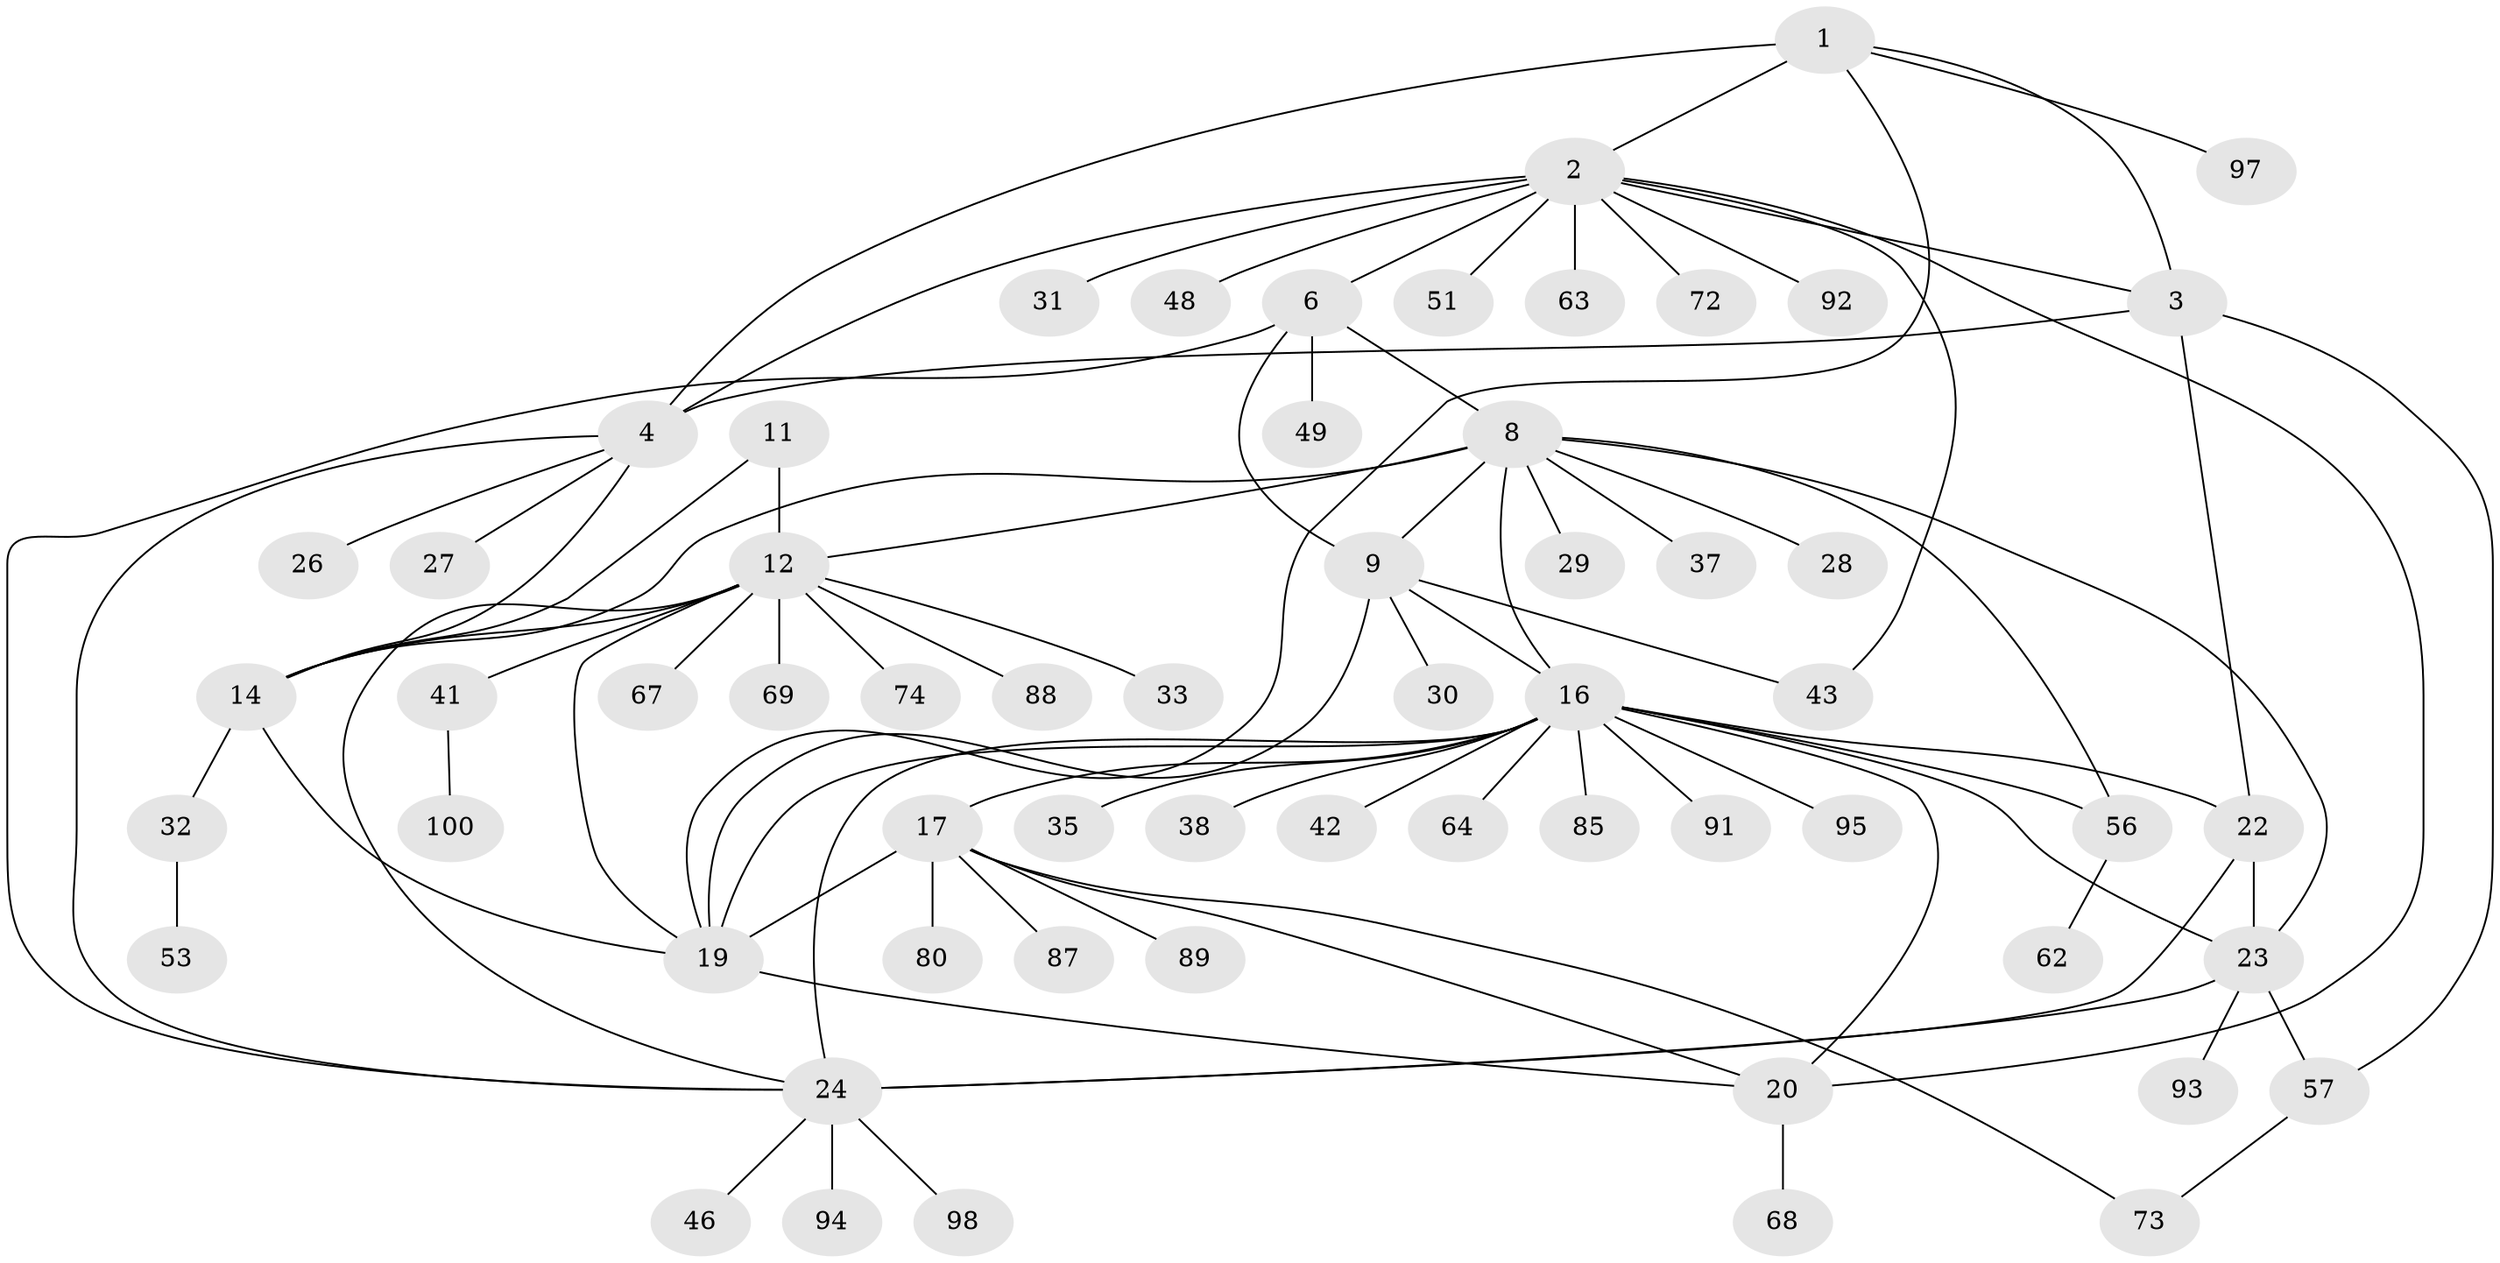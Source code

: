 // original degree distribution, {6: 0.05, 13: 0.02, 8: 0.03, 5: 0.03, 7: 0.04, 4: 0.03, 9: 0.05, 12: 0.01, 1: 0.53, 3: 0.05, 2: 0.16}
// Generated by graph-tools (version 1.1) at 2025/19/03/04/25 18:19:40]
// undirected, 60 vertices, 87 edges
graph export_dot {
graph [start="1"]
  node [color=gray90,style=filled];
  1;
  2;
  3;
  4 [super="+5"];
  6 [super="+34+50+7"];
  8 [super="+36+10+61"];
  9 [super="+52"];
  11;
  12 [super="+15+13+84+60"];
  14 [super="+39"];
  16 [super="+21+18"];
  17;
  19 [super="+59+66+44+40"];
  20;
  22;
  23;
  24 [super="+25"];
  26;
  27 [super="+55+90"];
  28;
  29;
  30;
  31;
  32;
  33 [super="+79"];
  35;
  37;
  38;
  41;
  42;
  43;
  46;
  48;
  49;
  51;
  53;
  56;
  57;
  62;
  63;
  64;
  67;
  68;
  69;
  72;
  73;
  74 [super="+81"];
  80;
  85;
  87;
  88;
  89;
  91;
  92;
  93;
  94;
  95;
  97;
  98;
  100;
  1 -- 2;
  1 -- 3;
  1 -- 4 [weight=2];
  1 -- 97;
  1 -- 19;
  2 -- 3;
  2 -- 4 [weight=2];
  2 -- 6;
  2 -- 20;
  2 -- 31;
  2 -- 43;
  2 -- 48;
  2 -- 51;
  2 -- 63;
  2 -- 72;
  2 -- 92;
  3 -- 4 [weight=2];
  3 -- 22;
  3 -- 57;
  4 -- 14;
  4 -- 26;
  4 -- 27;
  4 -- 24;
  6 -- 8 [weight=4];
  6 -- 9 [weight=2];
  6 -- 49;
  6 -- 24;
  8 -- 9 [weight=2];
  8 -- 23;
  8 -- 37;
  8 -- 16;
  8 -- 56;
  8 -- 28;
  8 -- 29;
  8 -- 12;
  8 -- 14;
  9 -- 16;
  9 -- 30;
  9 -- 43;
  9 -- 19;
  11 -- 12 [weight=3];
  11 -- 14;
  12 -- 14 [weight=3];
  12 -- 33;
  12 -- 67;
  12 -- 69;
  12 -- 41;
  12 -- 74;
  12 -- 19;
  12 -- 88;
  12 -- 24;
  14 -- 32;
  14 -- 19;
  16 -- 17 [weight=2];
  16 -- 19 [weight=2];
  16 -- 20 [weight=2];
  16 -- 35;
  16 -- 42;
  16 -- 64;
  16 -- 85;
  16 -- 91;
  16 -- 95;
  16 -- 23;
  16 -- 38;
  16 -- 22;
  16 -- 24 [weight=2];
  16 -- 56;
  17 -- 19;
  17 -- 20;
  17 -- 73;
  17 -- 80;
  17 -- 87;
  17 -- 89;
  19 -- 20;
  20 -- 68;
  22 -- 23;
  22 -- 24 [weight=2];
  23 -- 24 [weight=2];
  23 -- 57;
  23 -- 93;
  24 -- 46;
  24 -- 94;
  24 -- 98;
  32 -- 53;
  41 -- 100;
  56 -- 62;
  57 -- 73;
}
